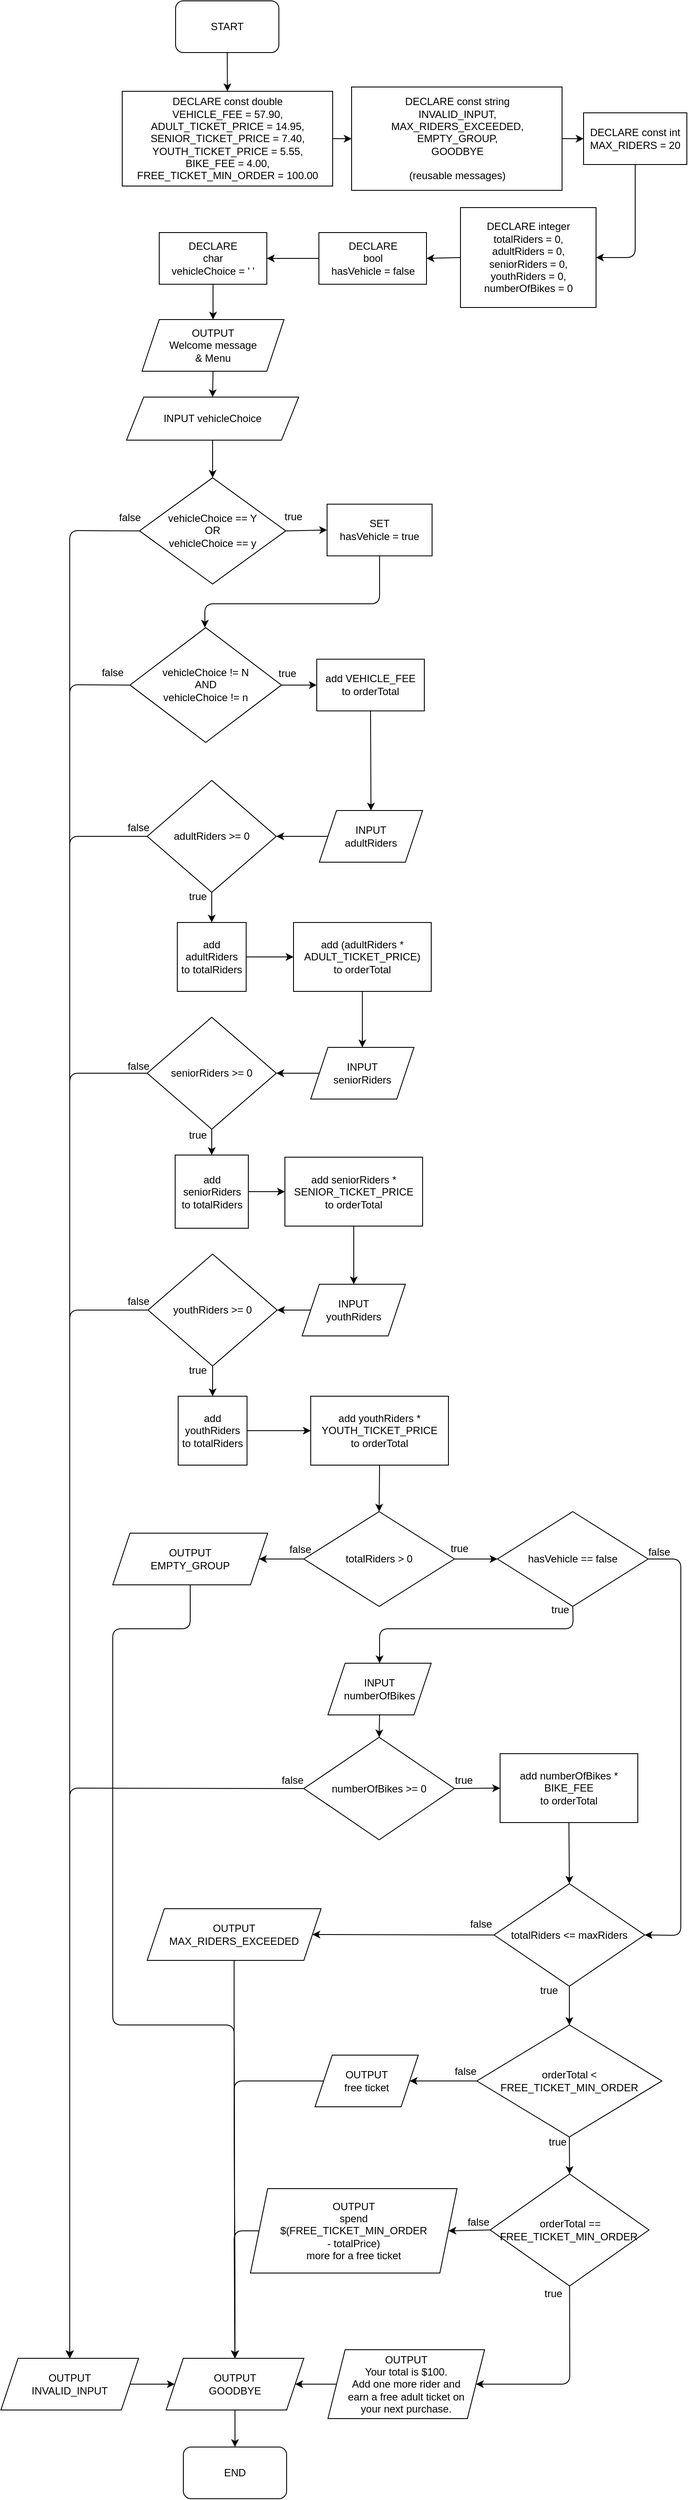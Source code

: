 <mxfile>
    <diagram id="suBbTrV76N3hTZVjXGdF" name="Page-1">
        <mxGraphModel dx="1592" dy="1384" grid="1" gridSize="10" guides="1" tooltips="1" connect="1" arrows="1" fold="1" page="1" pageScale="1" pageWidth="850" pageHeight="1100" math="0" shadow="0">
            <root>
                <mxCell id="0"/>
                <mxCell id="1" parent="0"/>
                <mxCell id="211" style="edgeStyle=none;html=1;exitX=0.5;exitY=1;exitDx=0;exitDy=0;entryX=0.5;entryY=0;entryDx=0;entryDy=0;" edge="1" parent="1" source="3" target="197">
                    <mxGeometry relative="1" as="geometry"/>
                </mxCell>
                <mxCell id="3" value="INPUT vehicleChoice" style="shape=parallelogram;perimeter=parallelogramPerimeter;whiteSpace=wrap;html=1;fixedSize=1;" parent="1" vertex="1">
                    <mxGeometry x="-404" y="-280" width="200" height="50" as="geometry"/>
                </mxCell>
                <mxCell id="199" style="edgeStyle=none;html=1;exitX=0;exitY=0.5;exitDx=0;exitDy=0;" edge="1" parent="1" source="4" target="5">
                    <mxGeometry relative="1" as="geometry">
                        <Array as="points">
                            <mxPoint x="-470" y="54"/>
                            <mxPoint x="-470" y="204"/>
                        </Array>
                    </mxGeometry>
                </mxCell>
                <mxCell id="201" style="edgeStyle=none;html=1;exitX=1;exitY=0.5;exitDx=0;exitDy=0;entryX=0;entryY=0.5;entryDx=0;entryDy=0;" edge="1" parent="1" source="4" target="119">
                    <mxGeometry relative="1" as="geometry"/>
                </mxCell>
                <mxCell id="4" value="vehicleChoice != N&lt;br&gt;AND&lt;br&gt;vehicleChoice != n" style="rhombus;whiteSpace=wrap;html=1;" parent="1" vertex="1">
                    <mxGeometry x="-400" y="-12.33" width="176" height="133.33" as="geometry"/>
                </mxCell>
                <mxCell id="280" style="edgeStyle=none;html=1;exitX=1;exitY=0.5;exitDx=0;exitDy=0;entryX=0;entryY=0.5;entryDx=0;entryDy=0;" edge="1" parent="1" source="5" target="276">
                    <mxGeometry relative="1" as="geometry"/>
                </mxCell>
                <mxCell id="5" value="OUTPUT &lt;br&gt;INVALID_INPUT" style="shape=parallelogram;perimeter=parallelogramPerimeter;whiteSpace=wrap;html=1;fixedSize=1;" parent="1" vertex="1">
                    <mxGeometry x="-550" y="1997" width="160" height="60" as="geometry"/>
                </mxCell>
                <mxCell id="179" style="edgeStyle=none;html=1;exitX=0;exitY=0.5;exitDx=0;exitDy=0;entryX=1;entryY=0.5;entryDx=0;entryDy=0;" edge="1" parent="1" source="7" target="14">
                    <mxGeometry relative="1" as="geometry"/>
                </mxCell>
                <mxCell id="7" value="INPUT &lt;br&gt;adultRiders" style="shape=parallelogram;perimeter=parallelogramPerimeter;whiteSpace=wrap;html=1;fixedSize=1;" parent="1" vertex="1">
                    <mxGeometry x="-180" y="200" width="120" height="60" as="geometry"/>
                </mxCell>
                <mxCell id="101" style="edgeStyle=none;html=1;exitX=1;exitY=0.5;exitDx=0;exitDy=0;entryX=0;entryY=0.5;entryDx=0;entryDy=0;" parent="1" source="13" target="60" edge="1">
                    <mxGeometry relative="1" as="geometry"/>
                </mxCell>
                <mxCell id="13" value="add adultRiders&lt;br&gt;to totalRiders" style="whiteSpace=wrap;html=1;aspect=fixed;" parent="1" vertex="1">
                    <mxGeometry x="-345" y="330" width="80" height="80" as="geometry"/>
                </mxCell>
                <mxCell id="32" style="edgeStyle=none;html=1;exitX=0.5;exitY=1;exitDx=0;exitDy=0;entryX=0.5;entryY=0;entryDx=0;entryDy=0;" parent="1" source="14" target="13" edge="1">
                    <mxGeometry relative="1" as="geometry"/>
                </mxCell>
                <mxCell id="33" style="edgeStyle=none;html=1;exitX=0;exitY=0.5;exitDx=0;exitDy=0;entryX=0.5;entryY=0;entryDx=0;entryDy=0;" parent="1" source="14" target="5" edge="1">
                    <mxGeometry relative="1" as="geometry">
                        <Array as="points">
                            <mxPoint x="-470" y="230"/>
                            <mxPoint x="-470" y="380"/>
                        </Array>
                    </mxGeometry>
                </mxCell>
                <mxCell id="14" value="adultRiders &amp;gt;= 0" style="rhombus;whiteSpace=wrap;html=1;" parent="1" vertex="1">
                    <mxGeometry x="-380" y="165" width="150" height="130" as="geometry"/>
                </mxCell>
                <mxCell id="104" style="edgeStyle=none;html=1;exitX=0;exitY=0.5;exitDx=0;exitDy=0;entryX=1;entryY=0.5;entryDx=0;entryDy=0;" parent="1" source="16" target="19" edge="1">
                    <mxGeometry relative="1" as="geometry"/>
                </mxCell>
                <mxCell id="16" value="INPUT&lt;br&gt;seniorRiders" style="shape=parallelogram;perimeter=parallelogramPerimeter;whiteSpace=wrap;html=1;fixedSize=1;" parent="1" vertex="1">
                    <mxGeometry x="-190" y="475" width="120" height="60" as="geometry"/>
                </mxCell>
                <mxCell id="105" style="edgeStyle=none;html=1;exitX=1;exitY=0.5;exitDx=0;exitDy=0;entryX=0;entryY=0.5;entryDx=0;entryDy=0;" parent="1" source="18" target="61" edge="1">
                    <mxGeometry relative="1" as="geometry"/>
                </mxCell>
                <mxCell id="18" value="add seniorRiders&lt;br&gt;to totalRiders" style="whiteSpace=wrap;html=1;aspect=fixed;" parent="1" vertex="1">
                    <mxGeometry x="-347.5" y="600" width="85" height="85" as="geometry"/>
                </mxCell>
                <mxCell id="38" style="edgeStyle=none;html=1;exitX=0;exitY=0.5;exitDx=0;exitDy=0;entryX=0.5;entryY=0;entryDx=0;entryDy=0;" parent="1" source="19" target="5" edge="1">
                    <mxGeometry relative="1" as="geometry">
                        <Array as="points">
                            <mxPoint x="-470" y="505"/>
                            <mxPoint x="-470" y="655"/>
                        </Array>
                    </mxGeometry>
                </mxCell>
                <mxCell id="50" style="edgeStyle=none;html=1;exitX=0.5;exitY=1;exitDx=0;exitDy=0;entryX=0.5;entryY=0;entryDx=0;entryDy=0;" parent="1" source="19" target="18" edge="1">
                    <mxGeometry relative="1" as="geometry"/>
                </mxCell>
                <mxCell id="19" value="seniorRiders &amp;gt;= 0" style="rhombus;whiteSpace=wrap;html=1;" parent="1" vertex="1">
                    <mxGeometry x="-380" y="440" width="150" height="130" as="geometry"/>
                </mxCell>
                <mxCell id="39" style="edgeStyle=none;html=1;exitX=0;exitY=0.5;exitDx=0;exitDy=0;entryX=0.5;entryY=0;entryDx=0;entryDy=0;" parent="1" source="23" target="5" edge="1">
                    <mxGeometry relative="1" as="geometry">
                        <mxPoint x="-470" y="1210.0" as="targetPoint"/>
                        <mxPoint x="-285" y="945.0" as="sourcePoint"/>
                        <Array as="points">
                            <mxPoint x="-470" y="780"/>
                            <mxPoint x="-470" y="930"/>
                        </Array>
                    </mxGeometry>
                </mxCell>
                <mxCell id="52" style="edgeStyle=none;html=1;exitX=0.5;exitY=1;exitDx=0;exitDy=0;entryX=0.5;entryY=0;entryDx=0;entryDy=0;" parent="1" source="23" target="24" edge="1">
                    <mxGeometry relative="1" as="geometry"/>
                </mxCell>
                <mxCell id="23" value="youthRiders &amp;gt;= 0" style="rhombus;whiteSpace=wrap;html=1;" parent="1" vertex="1">
                    <mxGeometry x="-379" y="715" width="150" height="130" as="geometry"/>
                </mxCell>
                <mxCell id="79" style="edgeStyle=none;html=1;exitX=1;exitY=0.5;exitDx=0;exitDy=0;entryX=0;entryY=0.5;entryDx=0;entryDy=0;" parent="1" source="24" target="62" edge="1">
                    <mxGeometry relative="1" as="geometry"/>
                </mxCell>
                <mxCell id="24" value="add youthRiders&lt;br&gt;to totalRiders" style="whiteSpace=wrap;html=1;aspect=fixed;" parent="1" vertex="1">
                    <mxGeometry x="-344" y="880" width="80" height="80" as="geometry"/>
                </mxCell>
                <mxCell id="107" style="edgeStyle=none;html=1;exitX=0;exitY=0.5;exitDx=0;exitDy=0;entryX=1;entryY=0.5;entryDx=0;entryDy=0;" parent="1" source="53" target="23" edge="1">
                    <mxGeometry relative="1" as="geometry"/>
                </mxCell>
                <mxCell id="53" value="INPUT &lt;br&gt;youthRiders" style="shape=parallelogram;perimeter=parallelogramPerimeter;whiteSpace=wrap;html=1;fixedSize=1;" parent="1" vertex="1">
                    <mxGeometry x="-200" y="750" width="120" height="60" as="geometry"/>
                </mxCell>
                <mxCell id="293" style="edgeStyle=none;html=1;exitX=0.5;exitY=1;exitDx=0;exitDy=0;entryX=0.5;entryY=0;entryDx=0;entryDy=0;" edge="1" parent="1" source="54" target="231">
                    <mxGeometry relative="1" as="geometry"/>
                </mxCell>
                <mxCell id="54" value="INPUT &lt;br&gt;numberOfBikes" style="shape=parallelogram;perimeter=parallelogramPerimeter;whiteSpace=wrap;html=1;fixedSize=1;" parent="1" vertex="1">
                    <mxGeometry x="-170" y="1190" width="120" height="60" as="geometry"/>
                </mxCell>
                <mxCell id="102" style="edgeStyle=none;html=1;exitX=0.5;exitY=1;exitDx=0;exitDy=0;" parent="1" source="60" target="16" edge="1">
                    <mxGeometry relative="1" as="geometry"/>
                </mxCell>
                <mxCell id="60" value="&lt;span&gt;add (adultRiders * ADULT_TICKET_PRICE)&lt;/span&gt;&lt;br&gt;&lt;span&gt;to orderTotal&lt;/span&gt;" style="rounded=0;whiteSpace=wrap;html=1;" parent="1" vertex="1">
                    <mxGeometry x="-210" y="330" width="160" height="80" as="geometry"/>
                </mxCell>
                <mxCell id="106" style="edgeStyle=none;html=1;exitX=0.5;exitY=1;exitDx=0;exitDy=0;entryX=0.5;entryY=0;entryDx=0;entryDy=0;" parent="1" source="61" target="53" edge="1">
                    <mxGeometry relative="1" as="geometry">
                        <mxPoint x="-140" y="750" as="targetPoint"/>
                    </mxGeometry>
                </mxCell>
                <mxCell id="61" value="&lt;span&gt;add seniorRiders * SENIOR_TICKET_PRICE&lt;/span&gt;&lt;br&gt;&lt;span&gt;to orderTotal&lt;/span&gt;" style="rounded=0;whiteSpace=wrap;html=1;" parent="1" vertex="1">
                    <mxGeometry x="-220" y="602.5" width="160" height="80" as="geometry"/>
                </mxCell>
                <mxCell id="246" style="edgeStyle=none;html=1;exitX=0.5;exitY=1;exitDx=0;exitDy=0;entryX=0.5;entryY=0;entryDx=0;entryDy=0;" edge="1" parent="1" source="62" target="188">
                    <mxGeometry relative="1" as="geometry"/>
                </mxCell>
                <mxCell id="62" value="&lt;span&gt;add youthRiders * YOUTH_TICKET_PRICE&lt;/span&gt;&lt;br&gt;&lt;span&gt;to orderTotal&lt;/span&gt;" style="rounded=0;whiteSpace=wrap;html=1;" parent="1" vertex="1">
                    <mxGeometry x="-190" y="880" width="160" height="80" as="geometry"/>
                </mxCell>
                <mxCell id="257" style="edgeStyle=none;html=1;exitX=0.5;exitY=1;exitDx=0;exitDy=0;entryX=0.5;entryY=0;entryDx=0;entryDy=0;" edge="1" parent="1" source="64" target="65">
                    <mxGeometry relative="1" as="geometry"/>
                </mxCell>
                <mxCell id="64" value="&lt;span&gt;add numberOfBikes * BIKE_FEE&lt;/span&gt;&lt;br&gt;&lt;span&gt;to orderTotal&lt;/span&gt;" style="rounded=0;whiteSpace=wrap;html=1;" parent="1" vertex="1">
                    <mxGeometry x="30" y="1295" width="160" height="80" as="geometry"/>
                </mxCell>
                <mxCell id="95" style="edgeStyle=none;html=1;exitX=0;exitY=0.5;exitDx=0;exitDy=0;entryX=1;entryY=0.5;entryDx=0;entryDy=0;" parent="1" source="65" target="66" edge="1">
                    <mxGeometry relative="1" as="geometry"/>
                </mxCell>
                <mxCell id="100" style="edgeStyle=none;html=1;exitX=0.5;exitY=1;exitDx=0;exitDy=0;entryX=0.5;entryY=0;entryDx=0;entryDy=0;" parent="1" source="65" target="76" edge="1">
                    <mxGeometry relative="1" as="geometry"/>
                </mxCell>
                <mxCell id="65" value="totalRiders &amp;lt;= maxRiders" style="rhombus;whiteSpace=wrap;html=1;" parent="1" vertex="1">
                    <mxGeometry x="23" y="1446" width="175" height="119" as="geometry"/>
                </mxCell>
                <mxCell id="94" style="edgeStyle=none;html=1;exitX=0.5;exitY=1;exitDx=0;exitDy=0;entryX=0.5;entryY=0;entryDx=0;entryDy=0;" parent="1" source="66" target="276" edge="1">
                    <mxGeometry relative="1" as="geometry">
                        <mxPoint x="-279" y="1997" as="targetPoint"/>
                        <Array as="points">
                            <mxPoint x="-279" y="1610"/>
                        </Array>
                    </mxGeometry>
                </mxCell>
                <mxCell id="66" value="OUTPUT&lt;br&gt;MAX_RIDERS_EXCEEDED" style="shape=parallelogram;perimeter=parallelogramPerimeter;whiteSpace=wrap;html=1;fixedSize=1;" parent="1" vertex="1">
                    <mxGeometry x="-380" y="1475" width="202" height="60" as="geometry"/>
                </mxCell>
                <mxCell id="96" style="edgeStyle=none;html=1;exitX=0;exitY=0.5;exitDx=0;exitDy=0;entryX=0.5;entryY=0;entryDx=0;entryDy=0;" parent="1" source="75" target="276" edge="1">
                    <mxGeometry relative="1" as="geometry">
                        <Array as="points">
                            <mxPoint x="-279" y="1675"/>
                        </Array>
                        <mxPoint x="-279" y="1997" as="targetPoint"/>
                    </mxGeometry>
                </mxCell>
                <mxCell id="75" value="OUTPUT&lt;br&gt;free ticket" style="shape=parallelogram;perimeter=parallelogramPerimeter;whiteSpace=wrap;html=1;fixedSize=1;" parent="1" vertex="1">
                    <mxGeometry x="-185" y="1645" width="120" height="60" as="geometry"/>
                </mxCell>
                <mxCell id="93" style="edgeStyle=none;html=1;exitX=0;exitY=0.5;exitDx=0;exitDy=0;entryX=1;entryY=0.5;entryDx=0;entryDy=0;" parent="1" source="76" target="75" edge="1">
                    <mxGeometry relative="1" as="geometry">
                        <mxPoint x="-15" y="1675.0" as="sourcePoint"/>
                    </mxGeometry>
                </mxCell>
                <mxCell id="154" style="edgeStyle=none;html=1;exitX=0.5;exitY=1;exitDx=0;exitDy=0;entryX=0.5;entryY=0;entryDx=0;entryDy=0;" parent="1" source="76" target="153" edge="1">
                    <mxGeometry relative="1" as="geometry"/>
                </mxCell>
                <mxCell id="76" value="orderTotal &amp;lt; FREE_TICKET_MIN_ORDER" style="rhombus;whiteSpace=wrap;html=1;" parent="1" vertex="1">
                    <mxGeometry x="3" y="1610" width="215" height="130" as="geometry"/>
                </mxCell>
                <mxCell id="281" style="edgeStyle=none;html=1;exitX=0;exitY=0.5;exitDx=0;exitDy=0;entryX=1;entryY=0.5;entryDx=0;entryDy=0;" edge="1" parent="1" source="82" target="276">
                    <mxGeometry relative="1" as="geometry"/>
                </mxCell>
                <mxCell id="82" value="OUTPUT &lt;br&gt;Your total is $100.&lt;br&gt;Add one more rider and &lt;br&gt;earn a free adult ticket on &lt;br&gt;your next purchase." style="shape=parallelogram;perimeter=parallelogramPerimeter;whiteSpace=wrap;html=1;fixedSize=1;" parent="1" vertex="1">
                    <mxGeometry x="-170" y="1987" width="182" height="80" as="geometry"/>
                </mxCell>
                <mxCell id="285" style="edgeStyle=none;html=1;exitX=0;exitY=0.5;exitDx=0;exitDy=0;entryX=1;entryY=0.5;entryDx=0;entryDy=0;" edge="1" parent="1" source="118" target="196">
                    <mxGeometry relative="1" as="geometry"/>
                </mxCell>
                <mxCell id="118" value="DECLARE integer&lt;br&gt;totalRiders = 0,&lt;br&gt;adultRiders = 0,&lt;br&gt;seniorRiders = 0,&lt;br&gt;youthRiders = 0,&lt;br&gt;numberOfBikes = 0" style="rounded=0;whiteSpace=wrap;html=1;" parent="1" vertex="1">
                    <mxGeometry x="-16" y="-500" width="157.5" height="116" as="geometry"/>
                </mxCell>
                <mxCell id="207" style="edgeStyle=none;html=1;exitX=0.5;exitY=1;exitDx=0;exitDy=0;entryX=0.5;entryY=0;entryDx=0;entryDy=0;" edge="1" parent="1" source="119" target="7">
                    <mxGeometry relative="1" as="geometry"/>
                </mxCell>
                <mxCell id="119" value="add VEHICLE_FEE &lt;br&gt;to orderTotal" style="rounded=0;whiteSpace=wrap;html=1;" parent="1" vertex="1">
                    <mxGeometry x="-183" y="24.34" width="125" height="60" as="geometry"/>
                </mxCell>
                <mxCell id="283" style="edgeStyle=none;html=1;exitX=0.5;exitY=1;exitDx=0;exitDy=0;entryX=0.5;entryY=0;entryDx=0;entryDy=0;" edge="1" parent="1" source="129" target="140">
                    <mxGeometry relative="1" as="geometry"/>
                </mxCell>
                <mxCell id="129" value="DECLARE&lt;br&gt;char &lt;br&gt;vehicleChoice = ' '" style="rounded=0;whiteSpace=wrap;html=1;" parent="1" vertex="1">
                    <mxGeometry x="-366" y="-471" width="125" height="60" as="geometry"/>
                </mxCell>
                <mxCell id="287" style="edgeStyle=none;html=1;exitX=1;exitY=0.5;exitDx=0;exitDy=0;entryX=0;entryY=0.5;entryDx=0;entryDy=0;" edge="1" parent="1" source="131" target="275">
                    <mxGeometry relative="1" as="geometry"/>
                </mxCell>
                <mxCell id="131" value="DECLARE const double&lt;br&gt;VEHICLE_FEE = 57.90, &lt;br&gt;ADULT_TICKET_PRICE = 14.95,&lt;br&gt;SENIOR_TICKET_PRICE = 7.40,&lt;br&gt;YOUTH_TICKET_PRICE = 5.55,&lt;br&gt;BIKE_FEE = 4.00,&lt;br&gt;FREE_TICKET_MIN_ORDER = 100.00" style="rounded=0;whiteSpace=wrap;html=1;" parent="1" vertex="1">
                    <mxGeometry x="-409" y="-635" width="244.5" height="110" as="geometry"/>
                </mxCell>
                <mxCell id="288" style="edgeStyle=none;html=1;exitX=0.5;exitY=1;exitDx=0;exitDy=0;entryX=0.5;entryY=0;entryDx=0;entryDy=0;" edge="1" parent="1" source="138" target="131">
                    <mxGeometry relative="1" as="geometry"/>
                </mxCell>
                <mxCell id="138" value="START" style="rounded=1;whiteSpace=wrap;html=1;" parent="1" vertex="1">
                    <mxGeometry x="-347" y="-740" width="120" height="60" as="geometry"/>
                </mxCell>
                <mxCell id="284" style="edgeStyle=none;html=1;exitX=0.5;exitY=1;exitDx=0;exitDy=0;entryX=0.5;entryY=0;entryDx=0;entryDy=0;" edge="1" parent="1" source="140" target="3">
                    <mxGeometry relative="1" as="geometry"/>
                </mxCell>
                <mxCell id="140" value="OUTPUT&lt;br&gt;Welcome message &lt;br&gt;&amp;amp; Menu" style="shape=parallelogram;perimeter=parallelogramPerimeter;whiteSpace=wrap;html=1;fixedSize=1;" parent="1" vertex="1">
                    <mxGeometry x="-386" y="-370" width="165" height="60" as="geometry"/>
                </mxCell>
                <mxCell id="143" value="false" style="text;html=1;strokeColor=none;fillColor=none;align=center;verticalAlign=middle;whiteSpace=wrap;rounded=0;" parent="1" vertex="1">
                    <mxGeometry x="-420" y="205" width="60" height="30" as="geometry"/>
                </mxCell>
                <mxCell id="144" value="true" style="text;html=1;strokeColor=none;fillColor=none;align=center;verticalAlign=middle;whiteSpace=wrap;rounded=0;" parent="1" vertex="1">
                    <mxGeometry x="-351" y="285" width="60" height="30" as="geometry"/>
                </mxCell>
                <mxCell id="145" value="false" style="text;html=1;strokeColor=none;fillColor=none;align=center;verticalAlign=middle;whiteSpace=wrap;rounded=0;" parent="1" vertex="1">
                    <mxGeometry x="-420" y="482" width="60" height="30" as="geometry"/>
                </mxCell>
                <mxCell id="146" value="true" style="text;html=1;strokeColor=none;fillColor=none;align=center;verticalAlign=middle;whiteSpace=wrap;rounded=0;" parent="1" vertex="1">
                    <mxGeometry x="-351" y="562" width="60" height="30" as="geometry"/>
                </mxCell>
                <mxCell id="147" value="false" style="text;html=1;strokeColor=none;fillColor=none;align=center;verticalAlign=middle;whiteSpace=wrap;rounded=0;" parent="1" vertex="1">
                    <mxGeometry x="-420" y="755" width="60" height="30" as="geometry"/>
                </mxCell>
                <mxCell id="148" value="true" style="text;html=1;strokeColor=none;fillColor=none;align=center;verticalAlign=middle;whiteSpace=wrap;rounded=0;" parent="1" vertex="1">
                    <mxGeometry x="-351" y="835" width="60" height="30" as="geometry"/>
                </mxCell>
                <mxCell id="149" value="false" style="text;html=1;strokeColor=none;fillColor=none;align=center;verticalAlign=middle;whiteSpace=wrap;rounded=0;" parent="1" vertex="1">
                    <mxGeometry x="-22" y="1478" width="60" height="30" as="geometry"/>
                </mxCell>
                <mxCell id="150" value="true" style="text;html=1;strokeColor=none;fillColor=none;align=center;verticalAlign=middle;whiteSpace=wrap;rounded=0;" parent="1" vertex="1">
                    <mxGeometry x="57" y="1555" width="60" height="30" as="geometry"/>
                </mxCell>
                <mxCell id="151" value="false" style="text;html=1;strokeColor=none;fillColor=none;align=center;verticalAlign=middle;whiteSpace=wrap;rounded=0;" parent="1" vertex="1">
                    <mxGeometry x="-40" y="1649" width="60" height="30" as="geometry"/>
                </mxCell>
                <mxCell id="152" value="true" style="text;html=1;strokeColor=none;fillColor=none;align=center;verticalAlign=middle;whiteSpace=wrap;rounded=0;" parent="1" vertex="1">
                    <mxGeometry x="67" y="1731" width="60" height="30" as="geometry"/>
                </mxCell>
                <mxCell id="164" style="edgeStyle=none;html=1;exitX=0;exitY=0.5;exitDx=0;exitDy=0;entryX=1;entryY=0.5;entryDx=0;entryDy=0;" parent="1" source="153" target="162" edge="1">
                    <mxGeometry relative="1" as="geometry"/>
                </mxCell>
                <mxCell id="166" style="edgeStyle=none;html=1;exitX=0.5;exitY=1;exitDx=0;exitDy=0;" parent="1" source="153" target="82" edge="1">
                    <mxGeometry relative="1" as="geometry">
                        <mxPoint x="140" y="2027" as="targetPoint"/>
                        <Array as="points">
                            <mxPoint x="111" y="2027"/>
                        </Array>
                    </mxGeometry>
                </mxCell>
                <mxCell id="153" value="orderTotal == FREE_TICKET_MIN_ORDER&amp;nbsp;" style="rhombus;whiteSpace=wrap;html=1;" parent="1" vertex="1">
                    <mxGeometry x="18.5" y="1783" width="184.5" height="130" as="geometry"/>
                </mxCell>
                <mxCell id="160" value="true" style="text;html=1;strokeColor=none;fillColor=none;align=center;verticalAlign=middle;whiteSpace=wrap;rounded=0;" parent="1" vertex="1">
                    <mxGeometry x="62" y="1907" width="60" height="30" as="geometry"/>
                </mxCell>
                <mxCell id="165" style="edgeStyle=none;html=1;entryX=0.5;entryY=0;entryDx=0;entryDy=0;exitX=0;exitY=0.5;exitDx=0;exitDy=0;" parent="1" edge="1" target="276" source="162">
                    <mxGeometry relative="1" as="geometry">
                        <mxPoint x="-169" y="1838" as="sourcePoint"/>
                        <mxPoint x="-279" y="1997" as="targetPoint"/>
                        <Array as="points">
                            <mxPoint x="-279" y="1849"/>
                        </Array>
                    </mxGeometry>
                </mxCell>
                <mxCell id="162" value="OUTPUT &lt;br&gt;spend&lt;br&gt;$(FREE_TICKET_MIN_ORDER &lt;br&gt;- totalPrice)&lt;br&gt;more for a free ticket" style="shape=parallelogram;perimeter=parallelogramPerimeter;whiteSpace=wrap;html=1;fixedSize=1;" parent="1" vertex="1">
                    <mxGeometry x="-260" y="1800" width="240" height="98" as="geometry"/>
                </mxCell>
                <mxCell id="175" value="false" style="text;html=1;strokeColor=none;fillColor=none;align=center;verticalAlign=middle;whiteSpace=wrap;rounded=0;" parent="1" vertex="1">
                    <mxGeometry x="-25" y="1824" width="60" height="30" as="geometry"/>
                </mxCell>
                <mxCell id="192" style="edgeStyle=none;html=1;entryX=0.5;entryY=0;entryDx=0;entryDy=0;exitX=0.5;exitY=1;exitDx=0;exitDy=0;" edge="1" parent="1" source="244" target="276">
                    <mxGeometry relative="1" as="geometry">
                        <mxPoint x="-279" y="1927" as="targetPoint"/>
                        <mxPoint x="-420" y="1110" as="sourcePoint"/>
                        <Array as="points">
                            <mxPoint x="-330" y="1150"/>
                            <mxPoint x="-420" y="1150"/>
                            <mxPoint x="-420" y="1610"/>
                            <mxPoint x="-279" y="1610"/>
                        </Array>
                    </mxGeometry>
                </mxCell>
                <mxCell id="247" style="edgeStyle=none;html=1;exitX=0;exitY=0.5;exitDx=0;exitDy=0;entryX=1;entryY=0.5;entryDx=0;entryDy=0;" edge="1" parent="1" source="188" target="244">
                    <mxGeometry relative="1" as="geometry"/>
                </mxCell>
                <mxCell id="290" style="edgeStyle=none;html=1;exitX=1;exitY=0.5;exitDx=0;exitDy=0;entryX=0;entryY=0.5;entryDx=0;entryDy=0;" edge="1" parent="1" source="188" target="289">
                    <mxGeometry relative="1" as="geometry"/>
                </mxCell>
                <mxCell id="188" value="totalRiders &amp;gt; 0" style="rhombus;whiteSpace=wrap;html=1;" vertex="1" parent="1">
                    <mxGeometry x="-198" y="1014" width="175" height="110" as="geometry"/>
                </mxCell>
                <mxCell id="224" style="edgeStyle=none;html=1;exitX=0;exitY=0.5;exitDx=0;exitDy=0;entryX=1;entryY=0.5;entryDx=0;entryDy=0;" edge="1" parent="1" source="196" target="129">
                    <mxGeometry relative="1" as="geometry"/>
                </mxCell>
                <mxCell id="196" value="DECLARE&lt;br&gt;bool &lt;br&gt;hasVehicle = false" style="rounded=0;whiteSpace=wrap;html=1;" vertex="1" parent="1">
                    <mxGeometry x="-180.5" y="-471" width="125" height="60" as="geometry"/>
                </mxCell>
                <mxCell id="198" style="edgeStyle=none;html=1;exitX=0;exitY=0.5;exitDx=0;exitDy=0;entryX=0.5;entryY=0;entryDx=0;entryDy=0;" edge="1" parent="1" source="197" target="5">
                    <mxGeometry relative="1" as="geometry">
                        <mxPoint x="-490" y="110" as="targetPoint"/>
                        <Array as="points">
                            <mxPoint x="-470" y="-125"/>
                            <mxPoint x="-470" y="25"/>
                        </Array>
                    </mxGeometry>
                </mxCell>
                <mxCell id="210" style="edgeStyle=none;html=1;exitX=1;exitY=0.5;exitDx=0;exitDy=0;entryX=0;entryY=0.5;entryDx=0;entryDy=0;" edge="1" parent="1" source="197" target="208">
                    <mxGeometry relative="1" as="geometry"/>
                </mxCell>
                <mxCell id="197" value="vehicleChoice == Y &lt;br&gt;OR &lt;br&gt;vehicleChoice == y" style="rhombus;whiteSpace=wrap;html=1;" vertex="1" parent="1">
                    <mxGeometry x="-389" y="-186.33" width="170" height="123.33" as="geometry"/>
                </mxCell>
                <mxCell id="203" value="false" style="text;html=1;strokeColor=none;fillColor=none;align=center;verticalAlign=middle;whiteSpace=wrap;rounded=0;" vertex="1" parent="1">
                    <mxGeometry x="-430" y="-155" width="60" height="30" as="geometry"/>
                </mxCell>
                <mxCell id="204" value="true" style="text;html=1;strokeColor=none;fillColor=none;align=center;verticalAlign=middle;whiteSpace=wrap;rounded=0;" vertex="1" parent="1">
                    <mxGeometry x="-240" y="-156" width="60" height="30" as="geometry"/>
                </mxCell>
                <mxCell id="205" value="false" style="text;html=1;strokeColor=none;fillColor=none;align=center;verticalAlign=middle;whiteSpace=wrap;rounded=0;" vertex="1" parent="1">
                    <mxGeometry x="-450" y="25" width="60" height="30" as="geometry"/>
                </mxCell>
                <mxCell id="206" value="true" style="text;html=1;strokeColor=none;fillColor=none;align=center;verticalAlign=middle;whiteSpace=wrap;rounded=0;" vertex="1" parent="1">
                    <mxGeometry x="-247" y="26" width="60" height="30" as="geometry"/>
                </mxCell>
                <mxCell id="209" style="edgeStyle=none;html=1;exitX=0.5;exitY=1;exitDx=0;exitDy=0;entryX=0.5;entryY=0;entryDx=0;entryDy=0;" edge="1" parent="1" source="208">
                    <mxGeometry relative="1" as="geometry">
                        <mxPoint x="-112.0" y="-95.66" as="sourcePoint"/>
                        <mxPoint x="-313" y="-12.33" as="targetPoint"/>
                        <Array as="points">
                            <mxPoint x="-110" y="-40"/>
                            <mxPoint x="-313" y="-40"/>
                        </Array>
                    </mxGeometry>
                </mxCell>
                <mxCell id="208" value="SET &lt;br&gt;hasVehicle = true" style="rounded=0;whiteSpace=wrap;html=1;" vertex="1" parent="1">
                    <mxGeometry x="-171" y="-155.66" width="122" height="60" as="geometry"/>
                </mxCell>
                <mxCell id="250" style="edgeStyle=none;html=1;exitX=1;exitY=0.5;exitDx=0;exitDy=0;entryX=0;entryY=0.5;entryDx=0;entryDy=0;" edge="1" parent="1" source="231" target="64">
                    <mxGeometry relative="1" as="geometry"/>
                </mxCell>
                <mxCell id="231" value="numberOfBikes &amp;gt;= 0" style="rhombus;whiteSpace=wrap;html=1;" vertex="1" parent="1">
                    <mxGeometry x="-198" y="1276" width="175" height="119" as="geometry"/>
                </mxCell>
                <mxCell id="258" style="edgeStyle=none;html=1;entryX=0.5;entryY=0;entryDx=0;entryDy=0;exitX=0;exitY=0.5;exitDx=0;exitDy=0;" edge="1" parent="1" source="231" target="5">
                    <mxGeometry relative="1" as="geometry">
                        <mxPoint x="-310" y="2004.487" as="targetPoint"/>
                        <mxPoint x="-204" y="1370" as="sourcePoint"/>
                        <Array as="points">
                            <mxPoint x="-470" y="1335"/>
                        </Array>
                    </mxGeometry>
                </mxCell>
                <mxCell id="244" value="OUTPUT&lt;br&gt;EMPTY_GROUP" style="shape=parallelogram;perimeter=parallelogramPerimeter;whiteSpace=wrap;html=1;fixedSize=1;" vertex="1" parent="1">
                    <mxGeometry x="-420" y="1039" width="180" height="60" as="geometry"/>
                </mxCell>
                <mxCell id="252" value="false" style="text;html=1;strokeColor=none;fillColor=none;align=center;verticalAlign=middle;whiteSpace=wrap;rounded=0;" vertex="1" parent="1">
                    <mxGeometry x="-232" y="1043" width="60" height="30" as="geometry"/>
                </mxCell>
                <mxCell id="253" value="true" style="text;html=1;strokeColor=none;fillColor=none;align=center;verticalAlign=middle;whiteSpace=wrap;rounded=0;" vertex="1" parent="1">
                    <mxGeometry x="-47" y="1042" width="60" height="30" as="geometry"/>
                </mxCell>
                <mxCell id="254" value="false" style="text;html=1;strokeColor=none;fillColor=none;align=center;verticalAlign=middle;whiteSpace=wrap;rounded=0;" vertex="1" parent="1">
                    <mxGeometry x="-241" y="1311" width="60" height="30" as="geometry"/>
                </mxCell>
                <mxCell id="255" value="true" style="text;html=1;strokeColor=none;fillColor=none;align=center;verticalAlign=middle;whiteSpace=wrap;rounded=0;" vertex="1" parent="1">
                    <mxGeometry x="-42" y="1311" width="60" height="30" as="geometry"/>
                </mxCell>
                <mxCell id="299" style="edgeStyle=none;html=1;exitX=1;exitY=0.5;exitDx=0;exitDy=0;entryX=0;entryY=0.5;entryDx=0;entryDy=0;" edge="1" parent="1" source="275" target="298">
                    <mxGeometry relative="1" as="geometry"/>
                </mxCell>
                <mxCell id="275" value="DECLARE const string&lt;br&gt;INVALID_INPUT,&lt;br&gt;MAX_RIDERS_EXCEEDED,&lt;br&gt;EMPTY_GROUP,&lt;br&gt;GOODBYE&lt;br&gt;&lt;br&gt;(reusable messages)" style="rounded=0;whiteSpace=wrap;html=1;" vertex="1" parent="1">
                    <mxGeometry x="-142.5" y="-640" width="244.5" height="120" as="geometry"/>
                </mxCell>
                <mxCell id="282" style="edgeStyle=none;html=1;exitX=0.5;exitY=1;exitDx=0;exitDy=0;entryX=0.5;entryY=0;entryDx=0;entryDy=0;" edge="1" parent="1" source="276" target="279">
                    <mxGeometry relative="1" as="geometry"/>
                </mxCell>
                <mxCell id="276" value="OUTPUT &lt;br&gt;GOODBYE" style="shape=parallelogram;perimeter=parallelogramPerimeter;whiteSpace=wrap;html=1;fixedSize=1;" vertex="1" parent="1">
                    <mxGeometry x="-358" y="1997" width="160" height="60" as="geometry"/>
                </mxCell>
                <mxCell id="279" value="END" style="rounded=1;whiteSpace=wrap;html=1;" vertex="1" parent="1">
                    <mxGeometry x="-338" y="2100" width="120" height="60" as="geometry"/>
                </mxCell>
                <mxCell id="291" style="edgeStyle=none;html=1;exitX=0.5;exitY=1;exitDx=0;exitDy=0;entryX=0.5;entryY=0;entryDx=0;entryDy=0;" edge="1" parent="1" source="289" target="54">
                    <mxGeometry relative="1" as="geometry">
                        <Array as="points">
                            <mxPoint x="115" y="1150"/>
                            <mxPoint x="-110" y="1150"/>
                        </Array>
                    </mxGeometry>
                </mxCell>
                <mxCell id="292" style="edgeStyle=none;html=1;exitX=1;exitY=0.5;exitDx=0;exitDy=0;entryX=1;entryY=0.5;entryDx=0;entryDy=0;" edge="1" parent="1" source="289" target="65">
                    <mxGeometry relative="1" as="geometry">
                        <Array as="points">
                            <mxPoint x="240" y="1069"/>
                            <mxPoint x="240" y="1506"/>
                        </Array>
                    </mxGeometry>
                </mxCell>
                <mxCell id="289" value="hasVehicle == false" style="rhombus;whiteSpace=wrap;html=1;" vertex="1" parent="1">
                    <mxGeometry x="27" y="1014" width="175" height="110" as="geometry"/>
                </mxCell>
                <mxCell id="294" value="false" style="text;html=1;strokeColor=none;fillColor=none;align=center;verticalAlign=middle;whiteSpace=wrap;rounded=0;" vertex="1" parent="1">
                    <mxGeometry x="185" y="1046" width="60" height="30" as="geometry"/>
                </mxCell>
                <mxCell id="295" value="true" style="text;html=1;strokeColor=none;fillColor=none;align=center;verticalAlign=middle;whiteSpace=wrap;rounded=0;" vertex="1" parent="1">
                    <mxGeometry x="70" y="1113" width="60" height="30" as="geometry"/>
                </mxCell>
                <mxCell id="301" style="edgeStyle=none;html=1;exitX=0.5;exitY=1;exitDx=0;exitDy=0;entryX=1;entryY=0.5;entryDx=0;entryDy=0;" edge="1" parent="1" source="298" target="118">
                    <mxGeometry relative="1" as="geometry">
                        <Array as="points">
                            <mxPoint x="187" y="-442"/>
                        </Array>
                    </mxGeometry>
                </mxCell>
                <mxCell id="298" value="&lt;span&gt;DECLARE const int&lt;/span&gt;&lt;br&gt;&lt;span&gt;MAX_RIDERS = 20&lt;/span&gt;" style="rounded=0;whiteSpace=wrap;html=1;" vertex="1" parent="1">
                    <mxGeometry x="127" y="-610" width="120" height="60" as="geometry"/>
                </mxCell>
            </root>
        </mxGraphModel>
    </diagram>
</mxfile>